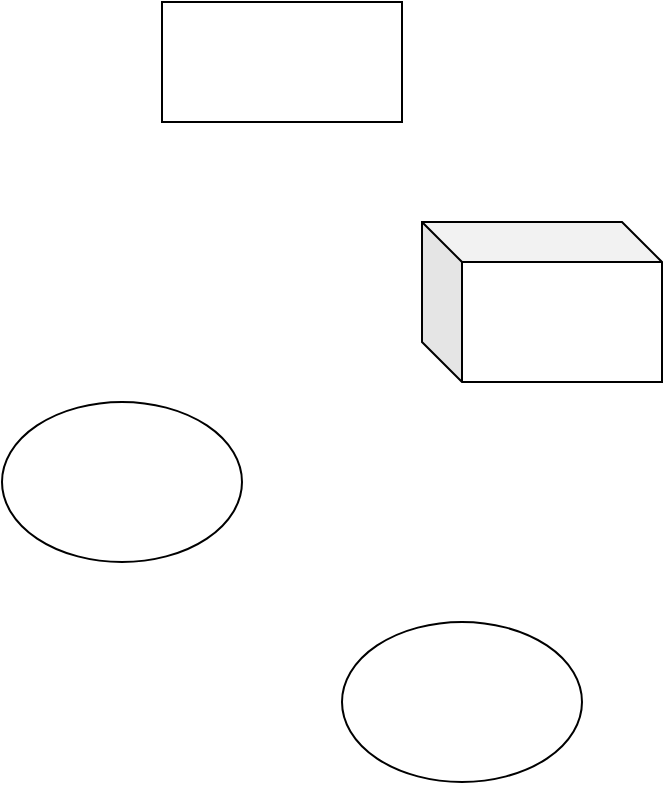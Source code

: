 <mxfile version="13.6.5" type="github">
  <diagram id="7mVD_PIkMOVaL0ehUujy" name="Page-1">
    <mxGraphModel dx="2066" dy="1093" grid="1" gridSize="10" guides="1" tooltips="1" connect="1" arrows="1" fold="1" page="1" pageScale="1" pageWidth="850" pageHeight="1100" math="0" shadow="0">
      <root>
        <mxCell id="0" />
        <mxCell id="1" parent="0" />
        <mxCell id="yd22w8YuQv4yxr3MmDNi-1" value="" style="rounded=0;whiteSpace=wrap;html=1;" parent="1" vertex="1">
          <mxGeometry x="270" y="210" width="120" height="60" as="geometry" />
        </mxCell>
        <mxCell id="2JD8Kvo4uuq5Ztvqn0xI-1" value="" style="ellipse;whiteSpace=wrap;html=1;" parent="1" vertex="1">
          <mxGeometry x="360" y="520" width="120" height="80" as="geometry" />
        </mxCell>
        <mxCell id="2JD8Kvo4uuq5Ztvqn0xI-2" value="" style="ellipse;whiteSpace=wrap;html=1;" parent="1" vertex="1">
          <mxGeometry x="190" y="410" width="120" height="80" as="geometry" />
        </mxCell>
        <mxCell id="65lH0tmteEN65Gpv6rFK-1" value="" style="shape=cube;whiteSpace=wrap;html=1;boundedLbl=1;backgroundOutline=1;darkOpacity=0.05;darkOpacity2=0.1;" parent="1" vertex="1">
          <mxGeometry x="400" y="320" width="120" height="80" as="geometry" />
        </mxCell>
      </root>
    </mxGraphModel>
  </diagram>
</mxfile>

